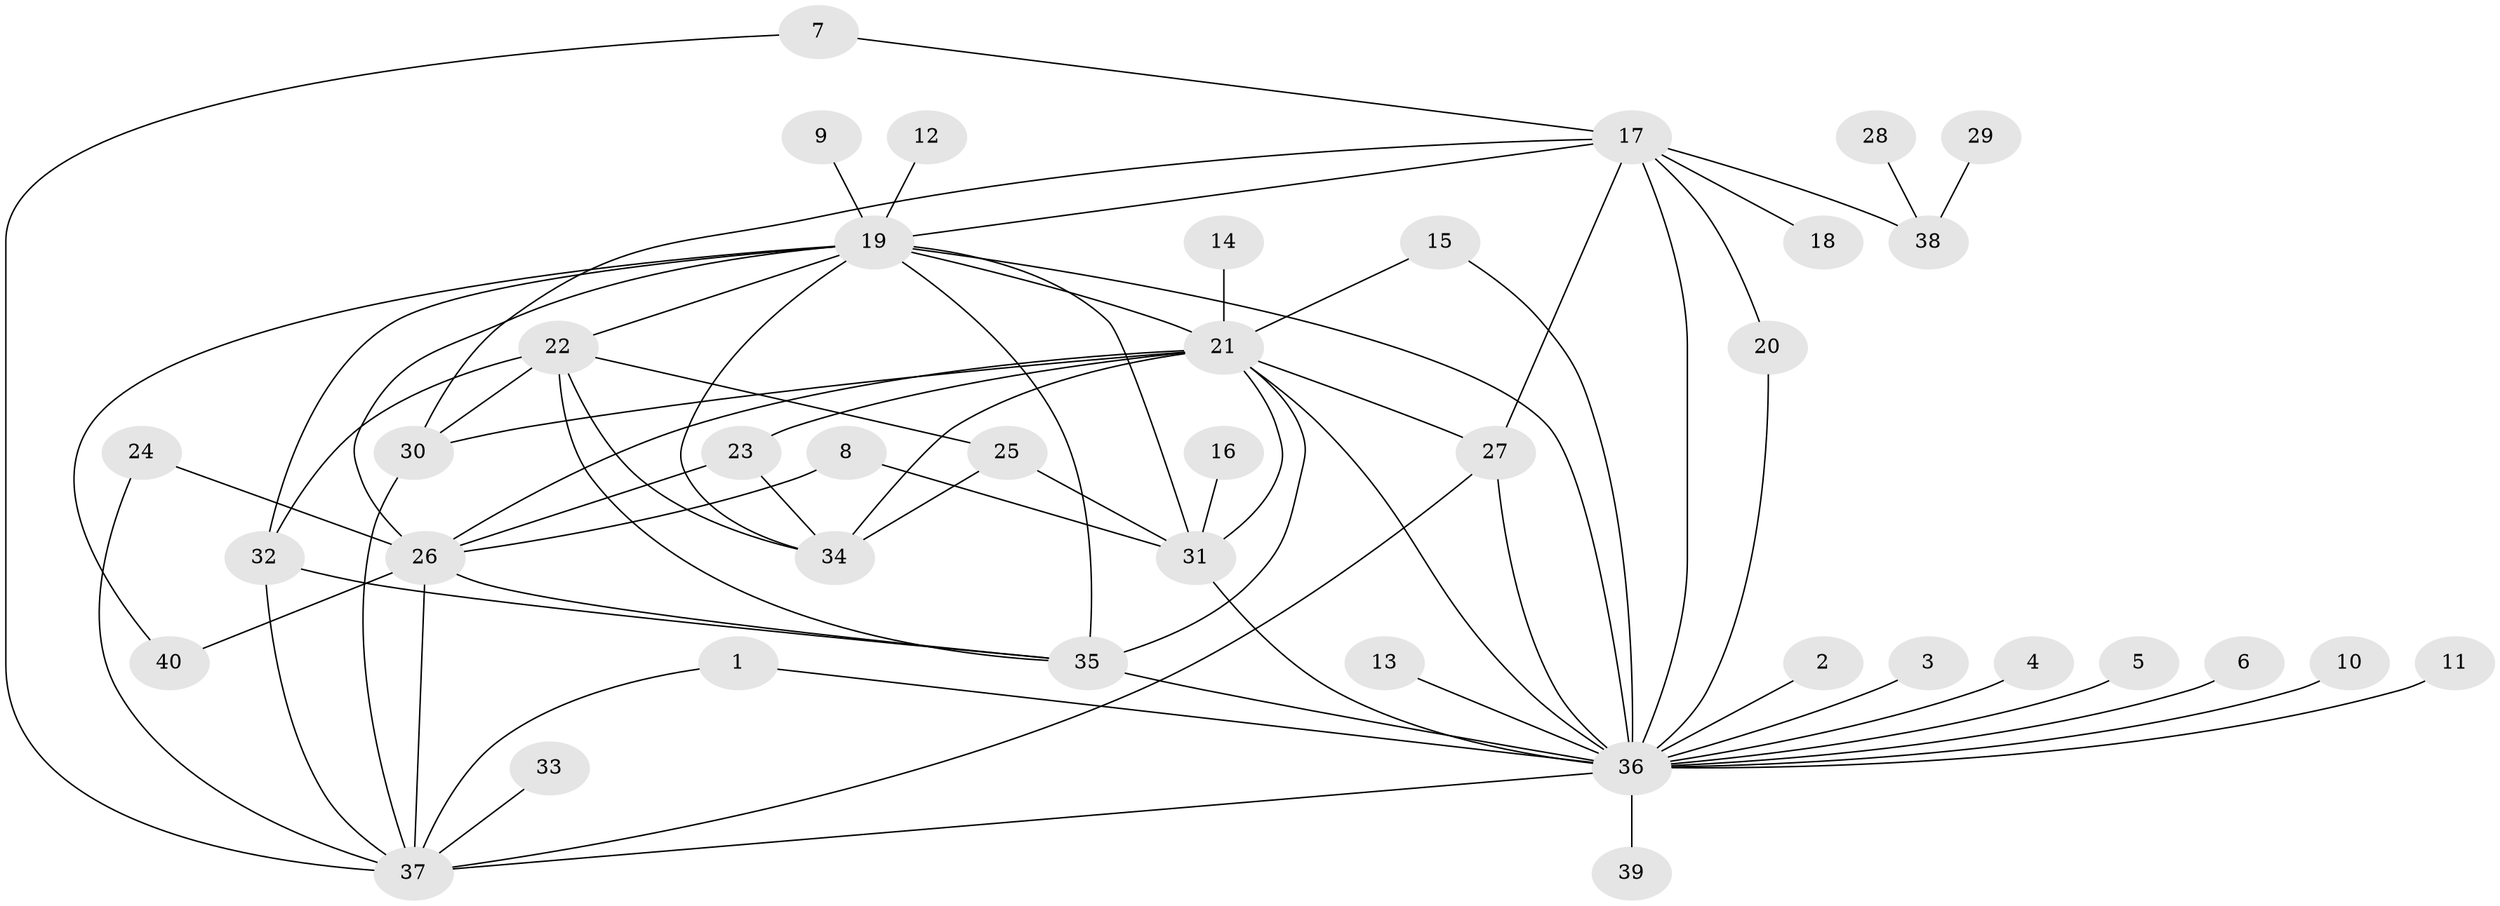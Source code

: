 // original degree distribution, {24: 0.007518796992481203, 2: 0.23308270676691728, 19: 0.015037593984962405, 4: 0.022556390977443608, 13: 0.007518796992481203, 8: 0.007518796992481203, 6: 0.007518796992481203, 3: 0.14285714285714285, 16: 0.007518796992481203, 7: 0.007518796992481203, 9: 0.015037593984962405, 5: 0.03759398496240601, 1: 0.48120300751879697, 10: 0.007518796992481203}
// Generated by graph-tools (version 1.1) at 2025/36/03/04/25 23:36:57]
// undirected, 40 vertices, 71 edges
graph export_dot {
  node [color=gray90,style=filled];
  1;
  2;
  3;
  4;
  5;
  6;
  7;
  8;
  9;
  10;
  11;
  12;
  13;
  14;
  15;
  16;
  17;
  18;
  19;
  20;
  21;
  22;
  23;
  24;
  25;
  26;
  27;
  28;
  29;
  30;
  31;
  32;
  33;
  34;
  35;
  36;
  37;
  38;
  39;
  40;
  1 -- 36 [weight=1.0];
  1 -- 37 [weight=1.0];
  2 -- 36 [weight=1.0];
  3 -- 36 [weight=1.0];
  4 -- 36 [weight=1.0];
  5 -- 36 [weight=1.0];
  6 -- 36 [weight=1.0];
  7 -- 17 [weight=1.0];
  7 -- 37 [weight=1.0];
  8 -- 26 [weight=1.0];
  8 -- 31 [weight=1.0];
  9 -- 19 [weight=1.0];
  10 -- 36 [weight=1.0];
  11 -- 36 [weight=1.0];
  12 -- 19 [weight=1.0];
  13 -- 36 [weight=1.0];
  14 -- 21 [weight=1.0];
  15 -- 21 [weight=1.0];
  15 -- 36 [weight=1.0];
  16 -- 31 [weight=1.0];
  17 -- 18 [weight=1.0];
  17 -- 19 [weight=2.0];
  17 -- 20 [weight=1.0];
  17 -- 27 [weight=1.0];
  17 -- 30 [weight=1.0];
  17 -- 36 [weight=1.0];
  17 -- 38 [weight=1.0];
  19 -- 21 [weight=2.0];
  19 -- 22 [weight=1.0];
  19 -- 26 [weight=3.0];
  19 -- 31 [weight=1.0];
  19 -- 32 [weight=1.0];
  19 -- 34 [weight=1.0];
  19 -- 35 [weight=1.0];
  19 -- 36 [weight=1.0];
  19 -- 40 [weight=1.0];
  20 -- 36 [weight=1.0];
  21 -- 23 [weight=1.0];
  21 -- 26 [weight=2.0];
  21 -- 27 [weight=2.0];
  21 -- 30 [weight=3.0];
  21 -- 31 [weight=1.0];
  21 -- 34 [weight=2.0];
  21 -- 35 [weight=1.0];
  21 -- 36 [weight=1.0];
  22 -- 25 [weight=1.0];
  22 -- 30 [weight=1.0];
  22 -- 32 [weight=1.0];
  22 -- 34 [weight=1.0];
  22 -- 35 [weight=1.0];
  23 -- 26 [weight=1.0];
  23 -- 34 [weight=1.0];
  24 -- 26 [weight=1.0];
  24 -- 37 [weight=1.0];
  25 -- 31 [weight=1.0];
  25 -- 34 [weight=1.0];
  26 -- 35 [weight=1.0];
  26 -- 37 [weight=1.0];
  26 -- 40 [weight=1.0];
  27 -- 36 [weight=1.0];
  27 -- 37 [weight=1.0];
  28 -- 38 [weight=1.0];
  29 -- 38 [weight=1.0];
  30 -- 37 [weight=1.0];
  31 -- 36 [weight=1.0];
  32 -- 35 [weight=1.0];
  32 -- 37 [weight=1.0];
  33 -- 37 [weight=1.0];
  35 -- 36 [weight=2.0];
  36 -- 37 [weight=1.0];
  36 -- 39 [weight=1.0];
}
